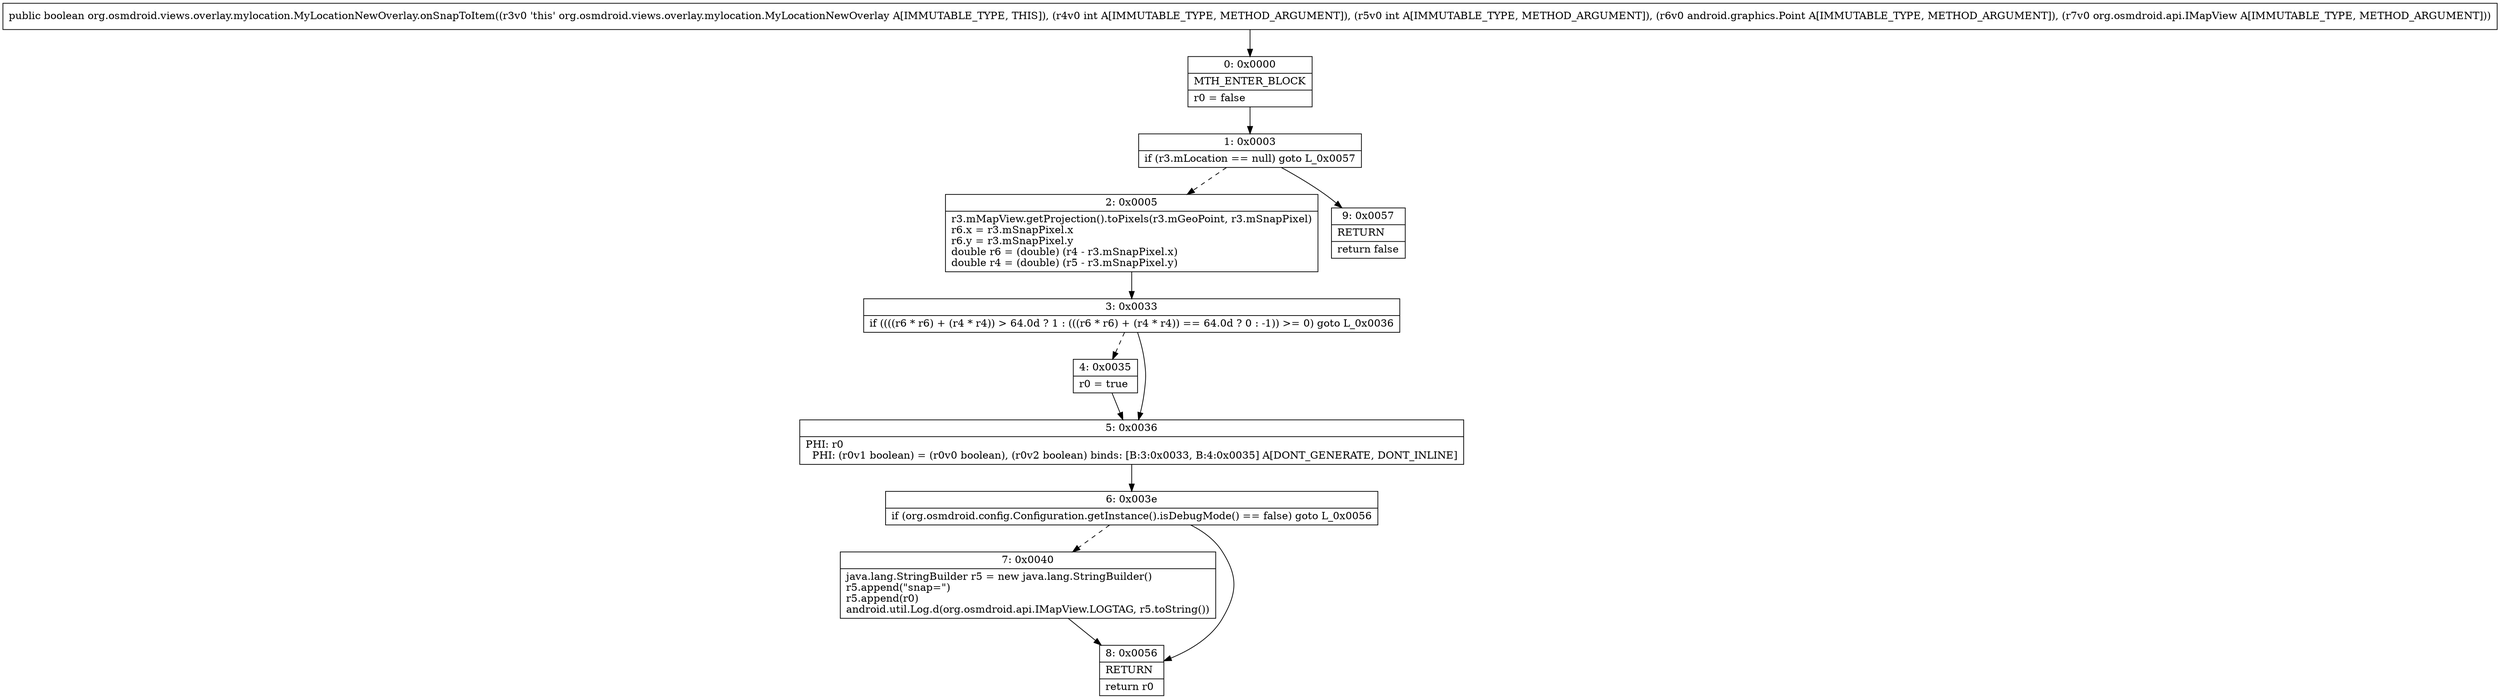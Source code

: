 digraph "CFG fororg.osmdroid.views.overlay.mylocation.MyLocationNewOverlay.onSnapToItem(IILandroid\/graphics\/Point;Lorg\/osmdroid\/api\/IMapView;)Z" {
Node_0 [shape=record,label="{0\:\ 0x0000|MTH_ENTER_BLOCK\l|r0 = false\l}"];
Node_1 [shape=record,label="{1\:\ 0x0003|if (r3.mLocation == null) goto L_0x0057\l}"];
Node_2 [shape=record,label="{2\:\ 0x0005|r3.mMapView.getProjection().toPixels(r3.mGeoPoint, r3.mSnapPixel)\lr6.x = r3.mSnapPixel.x\lr6.y = r3.mSnapPixel.y\ldouble r6 = (double) (r4 \- r3.mSnapPixel.x)\ldouble r4 = (double) (r5 \- r3.mSnapPixel.y)\l}"];
Node_3 [shape=record,label="{3\:\ 0x0033|if ((((r6 * r6) + (r4 * r4)) \> 64.0d ? 1 : (((r6 * r6) + (r4 * r4)) == 64.0d ? 0 : \-1)) \>= 0) goto L_0x0036\l}"];
Node_4 [shape=record,label="{4\:\ 0x0035|r0 = true\l}"];
Node_5 [shape=record,label="{5\:\ 0x0036|PHI: r0 \l  PHI: (r0v1 boolean) = (r0v0 boolean), (r0v2 boolean) binds: [B:3:0x0033, B:4:0x0035] A[DONT_GENERATE, DONT_INLINE]\l}"];
Node_6 [shape=record,label="{6\:\ 0x003e|if (org.osmdroid.config.Configuration.getInstance().isDebugMode() == false) goto L_0x0056\l}"];
Node_7 [shape=record,label="{7\:\ 0x0040|java.lang.StringBuilder r5 = new java.lang.StringBuilder()\lr5.append(\"snap=\")\lr5.append(r0)\landroid.util.Log.d(org.osmdroid.api.IMapView.LOGTAG, r5.toString())\l}"];
Node_8 [shape=record,label="{8\:\ 0x0056|RETURN\l|return r0\l}"];
Node_9 [shape=record,label="{9\:\ 0x0057|RETURN\l|return false\l}"];
MethodNode[shape=record,label="{public boolean org.osmdroid.views.overlay.mylocation.MyLocationNewOverlay.onSnapToItem((r3v0 'this' org.osmdroid.views.overlay.mylocation.MyLocationNewOverlay A[IMMUTABLE_TYPE, THIS]), (r4v0 int A[IMMUTABLE_TYPE, METHOD_ARGUMENT]), (r5v0 int A[IMMUTABLE_TYPE, METHOD_ARGUMENT]), (r6v0 android.graphics.Point A[IMMUTABLE_TYPE, METHOD_ARGUMENT]), (r7v0 org.osmdroid.api.IMapView A[IMMUTABLE_TYPE, METHOD_ARGUMENT])) }"];
MethodNode -> Node_0;
Node_0 -> Node_1;
Node_1 -> Node_2[style=dashed];
Node_1 -> Node_9;
Node_2 -> Node_3;
Node_3 -> Node_4[style=dashed];
Node_3 -> Node_5;
Node_4 -> Node_5;
Node_5 -> Node_6;
Node_6 -> Node_7[style=dashed];
Node_6 -> Node_8;
Node_7 -> Node_8;
}

